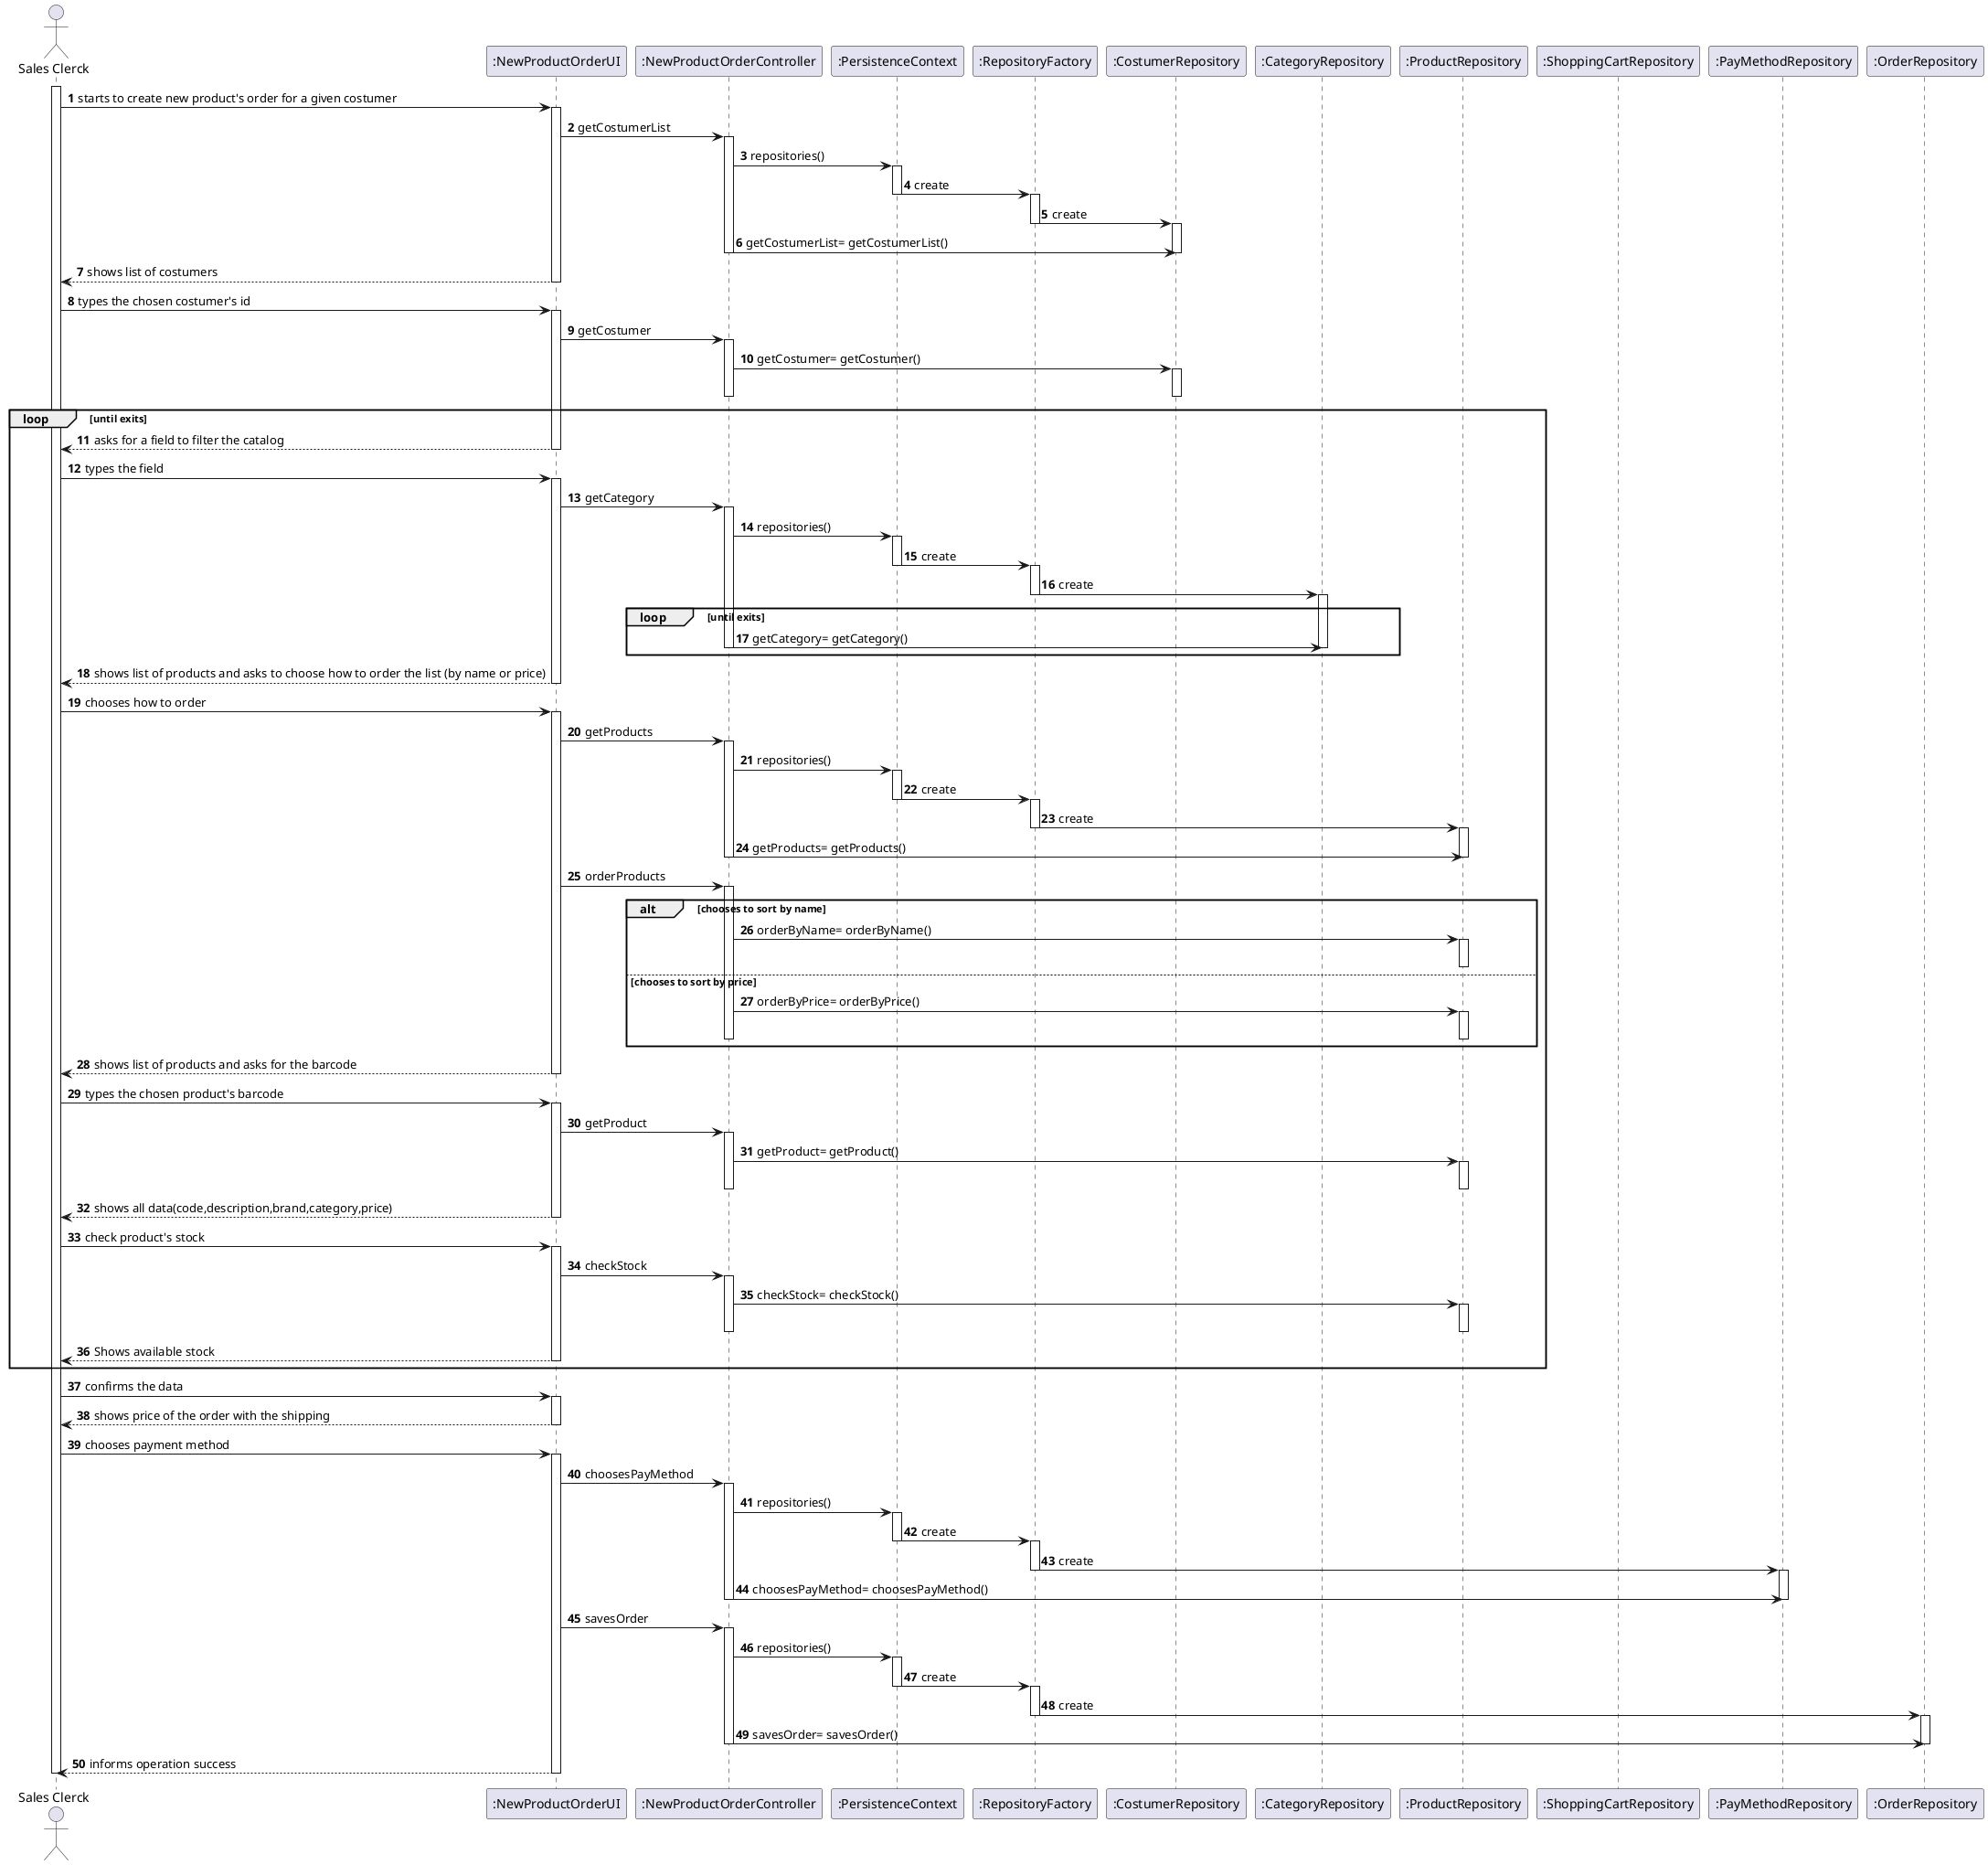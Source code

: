@startuml
autonumber
'hide footbox
actor "Sales Clerck" as SC
participant ":NewProductOrderUI" as UI
participant ":NewProductOrderController" as CTRL
participant ":PersistenceContext" as PC
participant ":RepositoryFactory" as RF
participant ":CostumerRepository" as CostRepo
participant ":CategoryRepository" as CatRepo
participant ":ProductRepository" as ProdRepo
participant ":ShoppingCartRepository" as ShopRepo
participant ":PayMethodRepository" as PayRepo
participant ":OrderRepository" as OrdRepo




activate SC

SC -> UI : starts to create new product's order for a given costumer
activate UI

UI -> CTRL : getCostumerList
activate CTRL
CTRL -> PC : repositories()

activate PC
PC -> RF : create
deactivate PC
activate RF
RF -> CostRepo : create
deactivate RF
activate CostRepo
deactivate CostRepo
CTRL -> CostRepo : getCostumerList= getCostumerList()
deactivate CTRL
deactivate CostRepo
UI --> SC : shows list of costumers
deactivate PC
deactivate UI

SC -> UI : types the chosen costumer's id
activate UI

UI -> CTRL : getCostumer
activate CTRL
CTRL -> CostRepo : getCostumer= getCostumer()
activate CostRepo
deactivate CTRL
deactivate CostRepo



loop until exits

UI --> SC : asks for a field to filter the catalog
deactivate UI
SC -> UI : types the field
activate UI


UI -> CTRL : getCategory
activate CTRL
CTRL -> PC : repositories()

activate PC
PC -> RF : create
deactivate PC
activate RF
RF -> CatRepo : create
deactivate RF
activate CatRepo
deactivate CatRepo
loop until exits
CTRL -> CatRepo : getCategory= getCategory()
deactivate CTRL
deactivate CatRepo

end loop
UI --> SC : shows list of products and asks to choose how to order the list (by name or price)
deactivate UI

SC -> UI : chooses how to order
activate UI


UI -> CTRL : getProducts
activate CTRL
CTRL -> PC : repositories()

activate PC
PC -> RF : create
deactivate PC
activate RF
RF -> ProdRepo : create
deactivate RF
activate ProdRepo
deactivate ProdRepo
CTRL -> ProdRepo : getProducts= getProducts()
deactivate CTRL
deactivate ProdRepo

UI -> CTRL : orderProducts
activate CTRL

alt chooses to sort by name
CTRL -> ProdRepo : orderByName= orderByName()
activate ProdRepo
deactivate ProdRepo

else chooses to sort by price
CTRL -> ProdRepo : orderByPrice= orderByPrice()
activate ProdRepo
deactivate CTRL
deactivate ProdRepo
end


UI --> SC : shows list of products and asks for the barcode
deactivate UI

SC -> UI : types the chosen product's barcode
activate UI


UI -> CTRL : getProduct
activate CTRL
CTRL -> ProdRepo : getProduct= getProduct()
activate ProdRepo
deactivate CTRL
deactivate ProdRepo

UI --> SC :shows all data(code,description,brand,category,price)
deactivate UI
SC -> UI : check product's stock
activate UI

UI -> CTRL : checkStock
activate CTRL
CTRL -> ProdRepo : checkStock= checkStock()
activate ProdRepo
deactivate CTRL
deactivate ProdRepo


UI --> SC : Shows available stock
deactivate UI

end loop

SC -> UI : confirms the data

activate UI


UI --> SC : shows price of the order with the shipping
deactivate UI

SC -> UI : chooses payment method
activate UI


UI -> CTRL : choosesPayMethod
activate CTRL
CTRL -> PC : repositories()

activate PC
PC -> RF : create
deactivate PC
activate RF
RF -> PayRepo : create
deactivate RF
activate PayRepo
deactivate PayRepo
CTRL -> PayRepo : choosesPayMethod= choosesPayMethod()
deactivate CTRL
deactivate PayRepo



UI -> CTRL : savesOrder
activate CTRL
CTRL -> PC : repositories()

activate PC
PC -> RF : create
deactivate PC
activate RF
RF -> OrdRepo : create
deactivate RF
activate OrdRepo
deactivate OrdRepo
CTRL -> OrdRepo : savesOrder= savesOrder()
deactivate CTRL
deactivate OrdRepo

UI --> SC : informs operation success
deactivate UI
deactivate SC

@enduml
